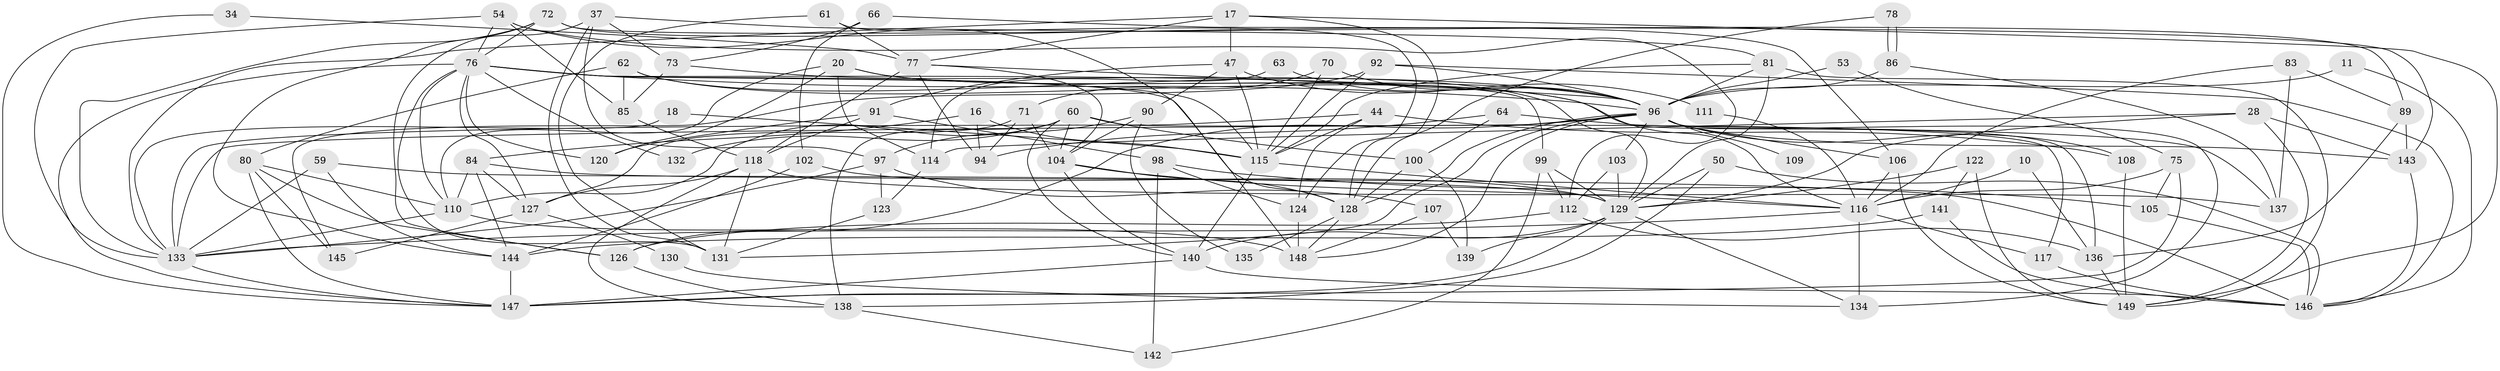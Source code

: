 // original degree distribution, {2: 0.1476510067114094, 5: 0.1610738255033557, 3: 0.2751677852348993, 6: 0.09395973154362416, 4: 0.26174496644295303, 9: 0.006711409395973154, 7: 0.026845637583892617, 8: 0.026845637583892617}
// Generated by graph-tools (version 1.1) at 2025/53/03/04/25 21:53:15]
// undirected, 89 vertices, 211 edges
graph export_dot {
graph [start="1"]
  node [color=gray90,style=filled];
  10;
  11;
  16;
  17;
  18;
  20 [super="+4"];
  28;
  34;
  37 [super="+30+15"];
  44;
  47;
  50 [super="+29"];
  53;
  54;
  59;
  60 [super="+12"];
  61 [super="+9"];
  62 [super="+27"];
  63;
  64;
  66 [super="+5"];
  70;
  71;
  72 [super="+42"];
  73 [super="+38"];
  75;
  76 [super="+36"];
  77 [super="+21+41"];
  78;
  80;
  81;
  83;
  84;
  85;
  86;
  89;
  90 [super="+87"];
  91;
  92;
  94;
  96 [super="+46+95"];
  97;
  98;
  99;
  100;
  102;
  103;
  104 [super="+101"];
  105;
  106 [super="+33"];
  107;
  108;
  109;
  110;
  111;
  112 [super="+48"];
  114;
  115 [super="+52"];
  116 [super="+39"];
  117;
  118 [super="+67"];
  120;
  122;
  123;
  124;
  126;
  127 [super="+93"];
  128 [super="+58"];
  129 [super="+121+119"];
  130;
  131 [super="+8"];
  132;
  133 [super="+3+23+68"];
  134;
  135;
  136 [super="+2"];
  137;
  138;
  139;
  140 [super="+69+82"];
  141;
  142;
  143;
  144 [super="+31+113"];
  145;
  146 [super="+40"];
  147 [super="+19+88"];
  148 [super="+43+125"];
  149 [super="+79"];
  10 -- 116;
  10 -- 136;
  11 -- 146;
  11 -- 96;
  16 -- 84;
  16 -- 94;
  16 -- 115 [weight=2];
  17 -- 149;
  17 -- 47;
  17 -- 133;
  17 -- 77;
  17 -- 128;
  18 -- 115;
  18 -- 133;
  20 -- 110;
  20 -- 114;
  20 -- 120;
  20 -- 116;
  20 -- 96;
  28 -- 143;
  28 -- 114;
  28 -- 149;
  28 -- 129;
  34 -- 147;
  34 -- 77;
  37 -- 81;
  37 -- 126;
  37 -- 73;
  37 -- 97;
  37 -- 131;
  44 -- 108;
  44 -- 124;
  44 -- 115;
  44 -- 133;
  47 -- 90;
  47 -- 91;
  47 -- 111;
  47 -- 115;
  50 -- 138;
  50 -- 146;
  50 -- 129;
  53 -- 75;
  53 -- 96;
  54 -- 85;
  54 -- 112;
  54 -- 148 [weight=2];
  54 -- 133;
  54 -- 76;
  59 -- 133;
  59 -- 129;
  59 -- 144;
  60 -- 110 [weight=2];
  60 -- 100;
  60 -- 104;
  60 -- 117;
  60 -- 132;
  60 -- 138;
  60 -- 140 [weight=2];
  61 -- 131 [weight=2];
  61 -- 124;
  61 -- 77 [weight=2];
  62 -- 80;
  62 -- 136;
  62 -- 85;
  62 -- 129;
  63 -- 114;
  63 -- 96;
  64 -- 100;
  64 -- 137;
  64 -- 94;
  66 -- 143;
  66 -- 73;
  66 -- 102;
  70 -- 115;
  70 -- 71;
  70 -- 96;
  71 -- 94;
  71 -- 127;
  71 -- 104;
  72 -- 89;
  72 -- 133;
  72 -- 144;
  72 -- 106;
  72 -- 76;
  73 -- 85 [weight=2];
  73 -- 96;
  75 -- 105;
  75 -- 116;
  75 -- 147;
  76 -- 120;
  76 -- 132;
  76 -- 96 [weight=4];
  76 -- 99;
  76 -- 131;
  76 -- 110;
  76 -- 115 [weight=2];
  76 -- 147;
  76 -- 127;
  76 -- 128;
  77 -- 104;
  77 -- 94;
  77 -- 96;
  77 -- 118;
  78 -- 86;
  78 -- 86;
  78 -- 128;
  80 -- 110;
  80 -- 145;
  80 -- 126;
  80 -- 147;
  81 -- 115;
  81 -- 149;
  81 -- 129;
  81 -- 96;
  83 -- 89;
  83 -- 137;
  83 -- 116;
  84 -- 110;
  84 -- 127;
  84 -- 146;
  84 -- 144;
  85 -- 118;
  86 -- 137;
  86 -- 96;
  89 -- 143;
  89 -- 136;
  90 -- 135;
  90 -- 104 [weight=2];
  90 -- 97;
  91 -- 118;
  91 -- 98;
  91 -- 120;
  92 -- 115;
  92 -- 96;
  92 -- 145;
  92 -- 146;
  96 -- 103 [weight=2];
  96 -- 108 [weight=2];
  96 -- 133;
  96 -- 134 [weight=2];
  96 -- 128;
  96 -- 131;
  96 -- 143;
  96 -- 106 [weight=2];
  96 -- 109 [weight=2];
  96 -- 126;
  96 -- 148;
  97 -- 107;
  97 -- 123;
  97 -- 133;
  98 -- 124;
  98 -- 105;
  98 -- 142;
  99 -- 142;
  99 -- 112;
  99 -- 129;
  100 -- 128;
  100 -- 139;
  102 -- 129;
  102 -- 144;
  103 -- 129;
  103 -- 112;
  104 -- 116;
  104 -- 140;
  104 -- 128;
  105 -- 146;
  106 -- 149;
  106 -- 116;
  107 -- 139;
  107 -- 148;
  108 -- 149;
  110 -- 133;
  110 -- 148;
  111 -- 116;
  112 -- 136;
  112 -- 126;
  114 -- 123;
  115 -- 140;
  115 -- 116;
  116 -- 134;
  116 -- 133 [weight=2];
  116 -- 117;
  117 -- 146;
  118 -- 127 [weight=2];
  118 -- 131;
  118 -- 137;
  118 -- 138;
  122 -- 141;
  122 -- 129;
  122 -- 149;
  123 -- 131;
  124 -- 148;
  126 -- 138;
  127 -- 145;
  127 -- 130;
  128 -- 135;
  128 -- 148;
  129 -- 134;
  129 -- 147 [weight=3];
  129 -- 139;
  129 -- 140;
  130 -- 134;
  133 -- 147 [weight=2];
  136 -- 149 [weight=2];
  138 -- 142;
  140 -- 146 [weight=2];
  140 -- 147 [weight=2];
  141 -- 144;
  141 -- 146;
  143 -- 146;
  144 -- 147 [weight=2];
}
